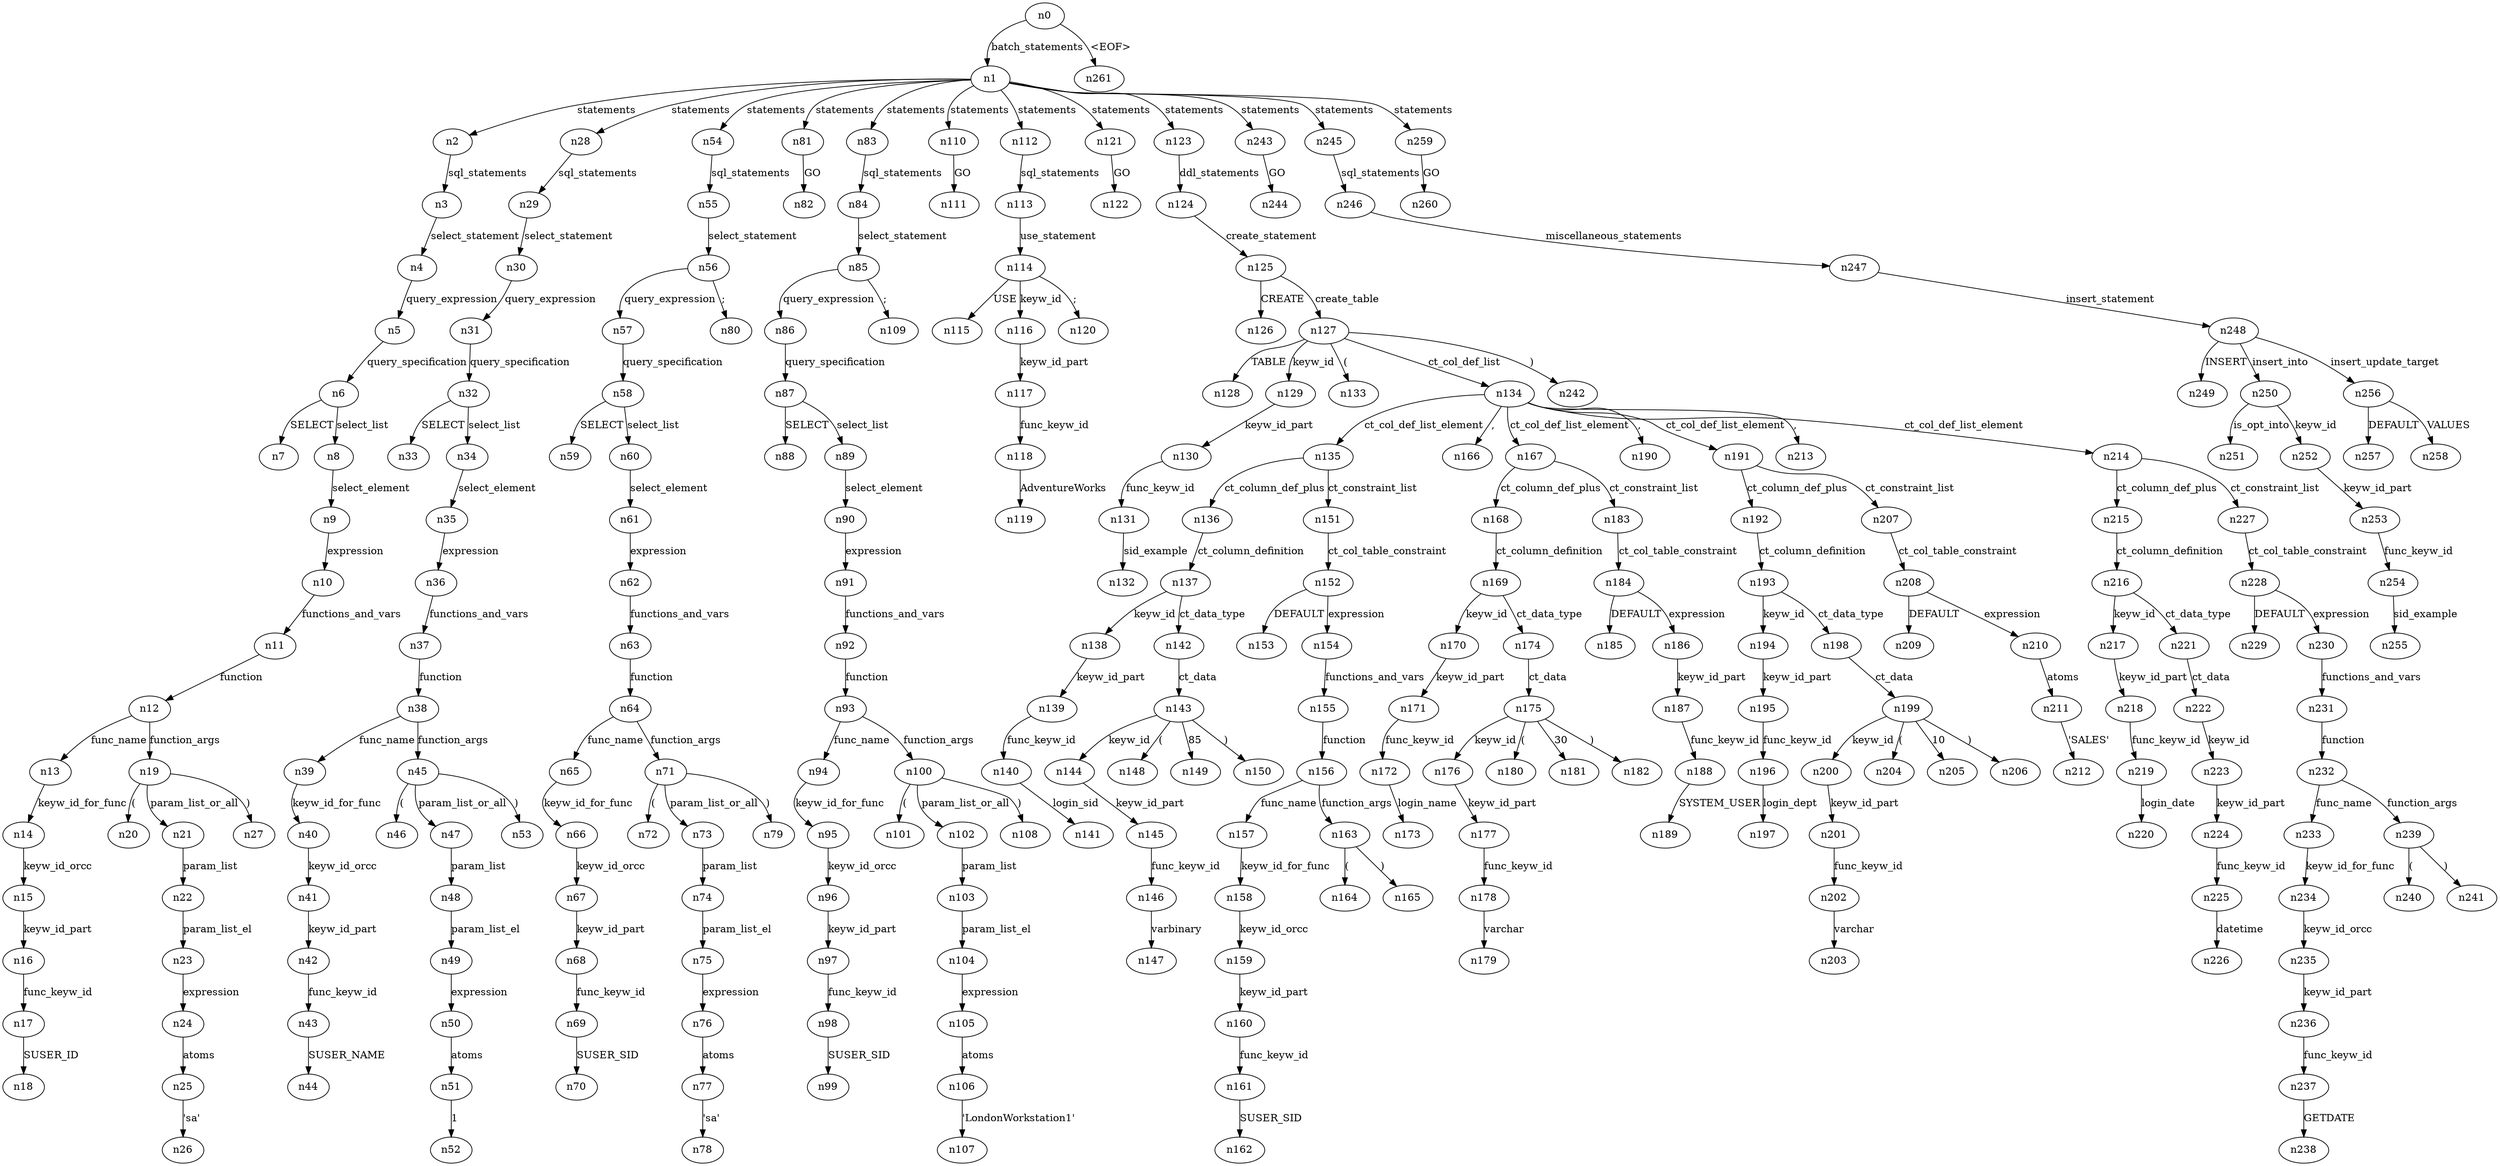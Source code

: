 digraph ParseTree {
  n0 -> n1 [label="batch_statements"];
  n1 -> n2 [label="statements"];
  n2 -> n3 [label="sql_statements"];
  n3 -> n4 [label="select_statement"];
  n4 -> n5 [label="query_expression"];
  n5 -> n6 [label="query_specification"];
  n6 -> n7 [label="SELECT"];
  n6 -> n8 [label="select_list"];
  n8 -> n9 [label="select_element"];
  n9 -> n10 [label="expression"];
  n10 -> n11 [label="functions_and_vars"];
  n11 -> n12 [label="function"];
  n12 -> n13 [label="func_name"];
  n13 -> n14 [label="keyw_id_for_func"];
  n14 -> n15 [label="keyw_id_orcc"];
  n15 -> n16 [label="keyw_id_part"];
  n16 -> n17 [label="func_keyw_id"];
  n17 -> n18 [label="SUSER_ID"];
  n12 -> n19 [label="function_args"];
  n19 -> n20 [label="("];
  n19 -> n21 [label="param_list_or_all"];
  n21 -> n22 [label="param_list"];
  n22 -> n23 [label="param_list_el"];
  n23 -> n24 [label="expression"];
  n24 -> n25 [label="atoms"];
  n25 -> n26 [label="'sa'"];
  n19 -> n27 [label=")"];
  n1 -> n28 [label="statements"];
  n28 -> n29 [label="sql_statements"];
  n29 -> n30 [label="select_statement"];
  n30 -> n31 [label="query_expression"];
  n31 -> n32 [label="query_specification"];
  n32 -> n33 [label="SELECT"];
  n32 -> n34 [label="select_list"];
  n34 -> n35 [label="select_element"];
  n35 -> n36 [label="expression"];
  n36 -> n37 [label="functions_and_vars"];
  n37 -> n38 [label="function"];
  n38 -> n39 [label="func_name"];
  n39 -> n40 [label="keyw_id_for_func"];
  n40 -> n41 [label="keyw_id_orcc"];
  n41 -> n42 [label="keyw_id_part"];
  n42 -> n43 [label="func_keyw_id"];
  n43 -> n44 [label="SUSER_NAME"];
  n38 -> n45 [label="function_args"];
  n45 -> n46 [label="("];
  n45 -> n47 [label="param_list_or_all"];
  n47 -> n48 [label="param_list"];
  n48 -> n49 [label="param_list_el"];
  n49 -> n50 [label="expression"];
  n50 -> n51 [label="atoms"];
  n51 -> n52 [label="1"];
  n45 -> n53 [label=")"];
  n1 -> n54 [label="statements"];
  n54 -> n55 [label="sql_statements"];
  n55 -> n56 [label="select_statement"];
  n56 -> n57 [label="query_expression"];
  n57 -> n58 [label="query_specification"];
  n58 -> n59 [label="SELECT"];
  n58 -> n60 [label="select_list"];
  n60 -> n61 [label="select_element"];
  n61 -> n62 [label="expression"];
  n62 -> n63 [label="functions_and_vars"];
  n63 -> n64 [label="function"];
  n64 -> n65 [label="func_name"];
  n65 -> n66 [label="keyw_id_for_func"];
  n66 -> n67 [label="keyw_id_orcc"];
  n67 -> n68 [label="keyw_id_part"];
  n68 -> n69 [label="func_keyw_id"];
  n69 -> n70 [label="SUSER_SID"];
  n64 -> n71 [label="function_args"];
  n71 -> n72 [label="("];
  n71 -> n73 [label="param_list_or_all"];
  n73 -> n74 [label="param_list"];
  n74 -> n75 [label="param_list_el"];
  n75 -> n76 [label="expression"];
  n76 -> n77 [label="atoms"];
  n77 -> n78 [label="'sa'"];
  n71 -> n79 [label=")"];
  n56 -> n80 [label=";"];
  n1 -> n81 [label="statements"];
  n81 -> n82 [label="GO"];
  n1 -> n83 [label="statements"];
  n83 -> n84 [label="sql_statements"];
  n84 -> n85 [label="select_statement"];
  n85 -> n86 [label="query_expression"];
  n86 -> n87 [label="query_specification"];
  n87 -> n88 [label="SELECT"];
  n87 -> n89 [label="select_list"];
  n89 -> n90 [label="select_element"];
  n90 -> n91 [label="expression"];
  n91 -> n92 [label="functions_and_vars"];
  n92 -> n93 [label="function"];
  n93 -> n94 [label="func_name"];
  n94 -> n95 [label="keyw_id_for_func"];
  n95 -> n96 [label="keyw_id_orcc"];
  n96 -> n97 [label="keyw_id_part"];
  n97 -> n98 [label="func_keyw_id"];
  n98 -> n99 [label="SUSER_SID"];
  n93 -> n100 [label="function_args"];
  n100 -> n101 [label="("];
  n100 -> n102 [label="param_list_or_all"];
  n102 -> n103 [label="param_list"];
  n103 -> n104 [label="param_list_el"];
  n104 -> n105 [label="expression"];
  n105 -> n106 [label="atoms"];
  n106 -> n107 [label="'London\Workstation1'"];
  n100 -> n108 [label=")"];
  n85 -> n109 [label=";"];
  n1 -> n110 [label="statements"];
  n110 -> n111 [label="GO"];
  n1 -> n112 [label="statements"];
  n112 -> n113 [label="sql_statements"];
  n113 -> n114 [label="use_statement"];
  n114 -> n115 [label="USE"];
  n114 -> n116 [label="keyw_id"];
  n116 -> n117 [label="keyw_id_part"];
  n117 -> n118 [label="func_keyw_id"];
  n118 -> n119 [label="AdventureWorks"];
  n114 -> n120 [label=";"];
  n1 -> n121 [label="statements"];
  n121 -> n122 [label="GO"];
  n1 -> n123 [label="statements"];
  n123 -> n124 [label="ddl_statements"];
  n124 -> n125 [label="create_statement"];
  n125 -> n126 [label="CREATE"];
  n125 -> n127 [label="create_table"];
  n127 -> n128 [label="TABLE"];
  n127 -> n129 [label="keyw_id"];
  n129 -> n130 [label="keyw_id_part"];
  n130 -> n131 [label="func_keyw_id"];
  n131 -> n132 [label="sid_example"];
  n127 -> n133 [label="("];
  n127 -> n134 [label="ct_col_def_list"];
  n134 -> n135 [label="ct_col_def_list_element"];
  n135 -> n136 [label="ct_column_def_plus"];
  n136 -> n137 [label="ct_column_definition"];
  n137 -> n138 [label="keyw_id"];
  n138 -> n139 [label="keyw_id_part"];
  n139 -> n140 [label="func_keyw_id"];
  n140 -> n141 [label="login_sid"];
  n137 -> n142 [label="ct_data_type"];
  n142 -> n143 [label="ct_data"];
  n143 -> n144 [label="keyw_id"];
  n144 -> n145 [label="keyw_id_part"];
  n145 -> n146 [label="func_keyw_id"];
  n146 -> n147 [label="varbinary"];
  n143 -> n148 [label="("];
  n143 -> n149 [label="85"];
  n143 -> n150 [label=")"];
  n135 -> n151 [label="ct_constraint_list"];
  n151 -> n152 [label="ct_col_table_constraint"];
  n152 -> n153 [label="DEFAULT"];
  n152 -> n154 [label="expression"];
  n154 -> n155 [label="functions_and_vars"];
  n155 -> n156 [label="function"];
  n156 -> n157 [label="func_name"];
  n157 -> n158 [label="keyw_id_for_func"];
  n158 -> n159 [label="keyw_id_orcc"];
  n159 -> n160 [label="keyw_id_part"];
  n160 -> n161 [label="func_keyw_id"];
  n161 -> n162 [label="SUSER_SID"];
  n156 -> n163 [label="function_args"];
  n163 -> n164 [label="("];
  n163 -> n165 [label=")"];
  n134 -> n166 [label=","];
  n134 -> n167 [label="ct_col_def_list_element"];
  n167 -> n168 [label="ct_column_def_plus"];
  n168 -> n169 [label="ct_column_definition"];
  n169 -> n170 [label="keyw_id"];
  n170 -> n171 [label="keyw_id_part"];
  n171 -> n172 [label="func_keyw_id"];
  n172 -> n173 [label="login_name"];
  n169 -> n174 [label="ct_data_type"];
  n174 -> n175 [label="ct_data"];
  n175 -> n176 [label="keyw_id"];
  n176 -> n177 [label="keyw_id_part"];
  n177 -> n178 [label="func_keyw_id"];
  n178 -> n179 [label="varchar"];
  n175 -> n180 [label="("];
  n175 -> n181 [label="30"];
  n175 -> n182 [label=")"];
  n167 -> n183 [label="ct_constraint_list"];
  n183 -> n184 [label="ct_col_table_constraint"];
  n184 -> n185 [label="DEFAULT"];
  n184 -> n186 [label="expression"];
  n186 -> n187 [label="keyw_id_part"];
  n187 -> n188 [label="func_keyw_id"];
  n188 -> n189 [label="SYSTEM_USER"];
  n134 -> n190 [label=","];
  n134 -> n191 [label="ct_col_def_list_element"];
  n191 -> n192 [label="ct_column_def_plus"];
  n192 -> n193 [label="ct_column_definition"];
  n193 -> n194 [label="keyw_id"];
  n194 -> n195 [label="keyw_id_part"];
  n195 -> n196 [label="func_keyw_id"];
  n196 -> n197 [label="login_dept"];
  n193 -> n198 [label="ct_data_type"];
  n198 -> n199 [label="ct_data"];
  n199 -> n200 [label="keyw_id"];
  n200 -> n201 [label="keyw_id_part"];
  n201 -> n202 [label="func_keyw_id"];
  n202 -> n203 [label="varchar"];
  n199 -> n204 [label="("];
  n199 -> n205 [label="10"];
  n199 -> n206 [label=")"];
  n191 -> n207 [label="ct_constraint_list"];
  n207 -> n208 [label="ct_col_table_constraint"];
  n208 -> n209 [label="DEFAULT"];
  n208 -> n210 [label="expression"];
  n210 -> n211 [label="atoms"];
  n211 -> n212 [label="'SALES'"];
  n134 -> n213 [label=","];
  n134 -> n214 [label="ct_col_def_list_element"];
  n214 -> n215 [label="ct_column_def_plus"];
  n215 -> n216 [label="ct_column_definition"];
  n216 -> n217 [label="keyw_id"];
  n217 -> n218 [label="keyw_id_part"];
  n218 -> n219 [label="func_keyw_id"];
  n219 -> n220 [label="login_date"];
  n216 -> n221 [label="ct_data_type"];
  n221 -> n222 [label="ct_data"];
  n222 -> n223 [label="keyw_id"];
  n223 -> n224 [label="keyw_id_part"];
  n224 -> n225 [label="func_keyw_id"];
  n225 -> n226 [label="datetime"];
  n214 -> n227 [label="ct_constraint_list"];
  n227 -> n228 [label="ct_col_table_constraint"];
  n228 -> n229 [label="DEFAULT"];
  n228 -> n230 [label="expression"];
  n230 -> n231 [label="functions_and_vars"];
  n231 -> n232 [label="function"];
  n232 -> n233 [label="func_name"];
  n233 -> n234 [label="keyw_id_for_func"];
  n234 -> n235 [label="keyw_id_orcc"];
  n235 -> n236 [label="keyw_id_part"];
  n236 -> n237 [label="func_keyw_id"];
  n237 -> n238 [label="GETDATE"];
  n232 -> n239 [label="function_args"];
  n239 -> n240 [label="("];
  n239 -> n241 [label=")"];
  n127 -> n242 [label=")"];
  n1 -> n243 [label="statements"];
  n243 -> n244 [label="GO"];
  n1 -> n245 [label="statements"];
  n245 -> n246 [label="sql_statements"];
  n246 -> n247 [label="miscellaneous_statements"];
  n247 -> n248 [label="insert_statement"];
  n248 -> n249 [label="INSERT"];
  n248 -> n250 [label="insert_into"];
  n250 -> n251 [label="is_opt_into"];
  n250 -> n252 [label="keyw_id"];
  n252 -> n253 [label="keyw_id_part"];
  n253 -> n254 [label="func_keyw_id"];
  n254 -> n255 [label="sid_example"];
  n248 -> n256 [label="insert_update_target"];
  n256 -> n257 [label="DEFAULT"];
  n256 -> n258 [label="VALUES"];
  n1 -> n259 [label="statements"];
  n259 -> n260 [label="GO"];
  n0 -> n261 [label="<EOF>"];
}